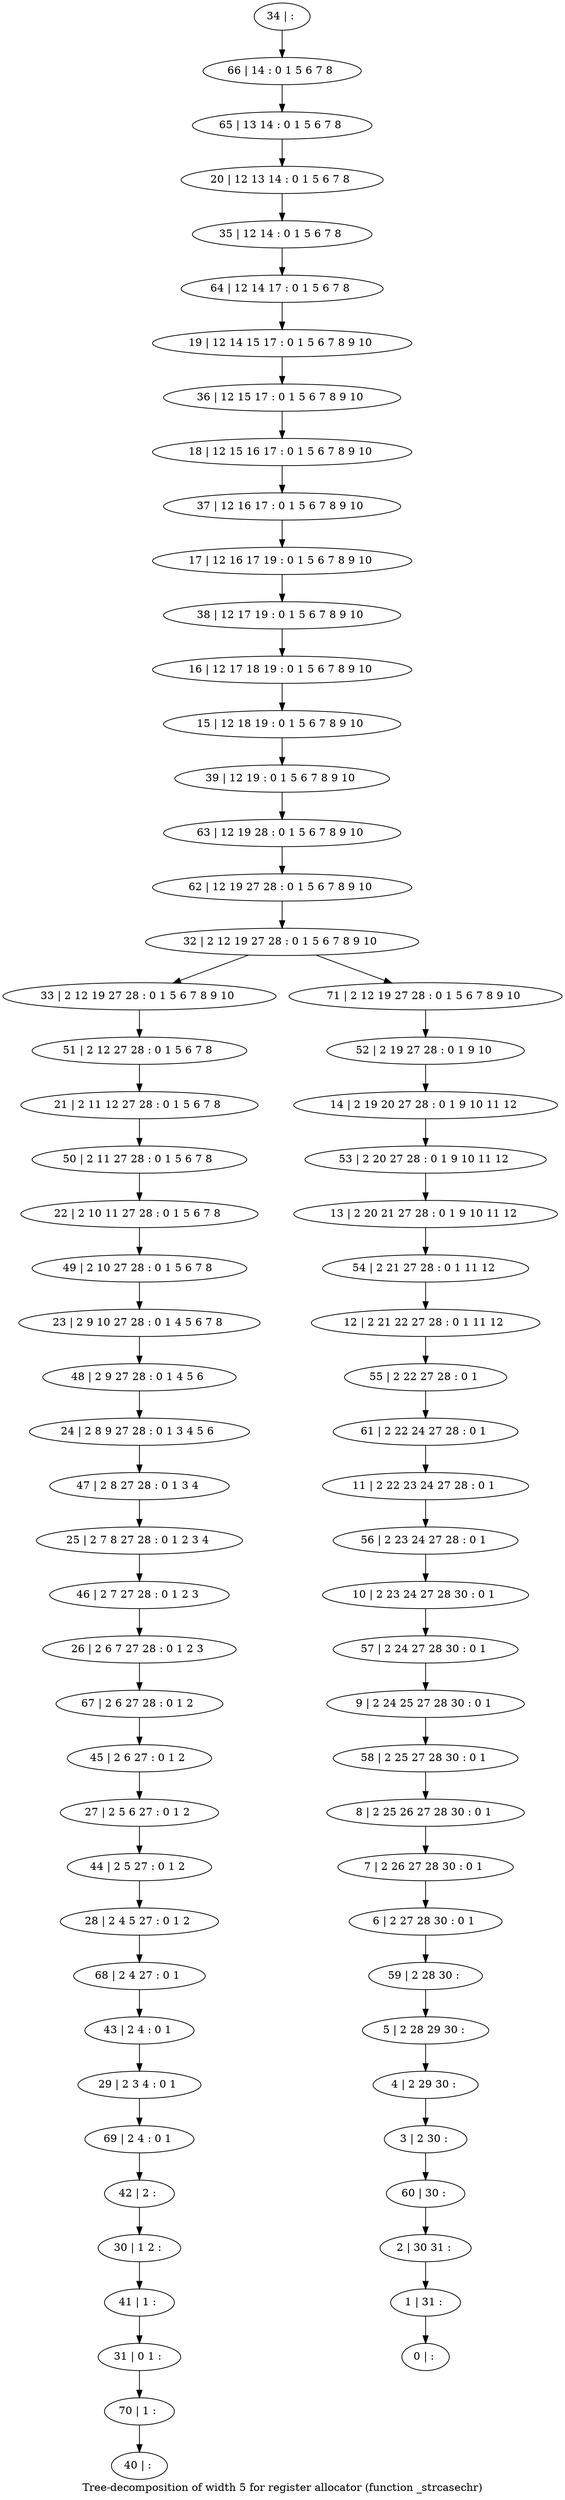 digraph G {
graph [label="Tree-decomposition of width 5 for register allocator (function _strcasechr)"]
0[label="0 | : "];
1[label="1 | 31 : "];
2[label="2 | 30 31 : "];
3[label="3 | 2 30 : "];
4[label="4 | 2 29 30 : "];
5[label="5 | 2 28 29 30 : "];
6[label="6 | 2 27 28 30 : 0 1 "];
7[label="7 | 2 26 27 28 30 : 0 1 "];
8[label="8 | 2 25 26 27 28 30 : 0 1 "];
9[label="9 | 2 24 25 27 28 30 : 0 1 "];
10[label="10 | 2 23 24 27 28 30 : 0 1 "];
11[label="11 | 2 22 23 24 27 28 : 0 1 "];
12[label="12 | 2 21 22 27 28 : 0 1 11 12 "];
13[label="13 | 2 20 21 27 28 : 0 1 9 10 11 12 "];
14[label="14 | 2 19 20 27 28 : 0 1 9 10 11 12 "];
15[label="15 | 12 18 19 : 0 1 5 6 7 8 9 10 "];
16[label="16 | 12 17 18 19 : 0 1 5 6 7 8 9 10 "];
17[label="17 | 12 16 17 19 : 0 1 5 6 7 8 9 10 "];
18[label="18 | 12 15 16 17 : 0 1 5 6 7 8 9 10 "];
19[label="19 | 12 14 15 17 : 0 1 5 6 7 8 9 10 "];
20[label="20 | 12 13 14 : 0 1 5 6 7 8 "];
21[label="21 | 2 11 12 27 28 : 0 1 5 6 7 8 "];
22[label="22 | 2 10 11 27 28 : 0 1 5 6 7 8 "];
23[label="23 | 2 9 10 27 28 : 0 1 4 5 6 7 8 "];
24[label="24 | 2 8 9 27 28 : 0 1 3 4 5 6 "];
25[label="25 | 2 7 8 27 28 : 0 1 2 3 4 "];
26[label="26 | 2 6 7 27 28 : 0 1 2 3 "];
27[label="27 | 2 5 6 27 : 0 1 2 "];
28[label="28 | 2 4 5 27 : 0 1 2 "];
29[label="29 | 2 3 4 : 0 1 "];
30[label="30 | 1 2 : "];
31[label="31 | 0 1 : "];
32[label="32 | 2 12 19 27 28 : 0 1 5 6 7 8 9 10 "];
33[label="33 | 2 12 19 27 28 : 0 1 5 6 7 8 9 10 "];
34[label="34 | : "];
35[label="35 | 12 14 : 0 1 5 6 7 8 "];
36[label="36 | 12 15 17 : 0 1 5 6 7 8 9 10 "];
37[label="37 | 12 16 17 : 0 1 5 6 7 8 9 10 "];
38[label="38 | 12 17 19 : 0 1 5 6 7 8 9 10 "];
39[label="39 | 12 19 : 0 1 5 6 7 8 9 10 "];
40[label="40 | : "];
41[label="41 | 1 : "];
42[label="42 | 2 : "];
43[label="43 | 2 4 : 0 1 "];
44[label="44 | 2 5 27 : 0 1 2 "];
45[label="45 | 2 6 27 : 0 1 2 "];
46[label="46 | 2 7 27 28 : 0 1 2 3 "];
47[label="47 | 2 8 27 28 : 0 1 3 4 "];
48[label="48 | 2 9 27 28 : 0 1 4 5 6 "];
49[label="49 | 2 10 27 28 : 0 1 5 6 7 8 "];
50[label="50 | 2 11 27 28 : 0 1 5 6 7 8 "];
51[label="51 | 2 12 27 28 : 0 1 5 6 7 8 "];
52[label="52 | 2 19 27 28 : 0 1 9 10 "];
53[label="53 | 2 20 27 28 : 0 1 9 10 11 12 "];
54[label="54 | 2 21 27 28 : 0 1 11 12 "];
55[label="55 | 2 22 27 28 : 0 1 "];
56[label="56 | 2 23 24 27 28 : 0 1 "];
57[label="57 | 2 24 27 28 30 : 0 1 "];
58[label="58 | 2 25 27 28 30 : 0 1 "];
59[label="59 | 2 28 30 : "];
60[label="60 | 30 : "];
61[label="61 | 2 22 24 27 28 : 0 1 "];
62[label="62 | 12 19 27 28 : 0 1 5 6 7 8 9 10 "];
63[label="63 | 12 19 28 : 0 1 5 6 7 8 9 10 "];
64[label="64 | 12 14 17 : 0 1 5 6 7 8 "];
65[label="65 | 13 14 : 0 1 5 6 7 8 "];
66[label="66 | 14 : 0 1 5 6 7 8 "];
67[label="67 | 2 6 27 28 : 0 1 2 "];
68[label="68 | 2 4 27 : 0 1 "];
69[label="69 | 2 4 : 0 1 "];
70[label="70 | 1 : "];
71[label="71 | 2 12 19 27 28 : 0 1 5 6 7 8 9 10 "];
41->31 ;
30->41 ;
42->30 ;
43->29 ;
44->28 ;
27->44 ;
45->27 ;
46->26 ;
25->46 ;
47->25 ;
24->47 ;
48->24 ;
23->48 ;
49->23 ;
22->49 ;
50->22 ;
21->50 ;
51->21 ;
33->51 ;
67->45 ;
26->67 ;
68->43 ;
28->68 ;
69->42 ;
29->69 ;
70->40 ;
31->70 ;
34->66 ;
66->65 ;
65->20 ;
20->35 ;
35->64 ;
64->19 ;
19->36 ;
36->18 ;
18->37 ;
37->17 ;
17->38 ;
38->16 ;
16->15 ;
15->39 ;
39->63 ;
63->62 ;
62->32 ;
52->14 ;
14->53 ;
53->13 ;
13->54 ;
54->12 ;
12->55 ;
55->61 ;
61->11 ;
11->56 ;
56->10 ;
10->57 ;
57->9 ;
9->58 ;
58->8 ;
8->7 ;
7->6 ;
6->59 ;
59->5 ;
5->4 ;
4->3 ;
3->60 ;
60->2 ;
2->1 ;
1->0 ;
71->52 ;
32->33 ;
32->71 ;
}
